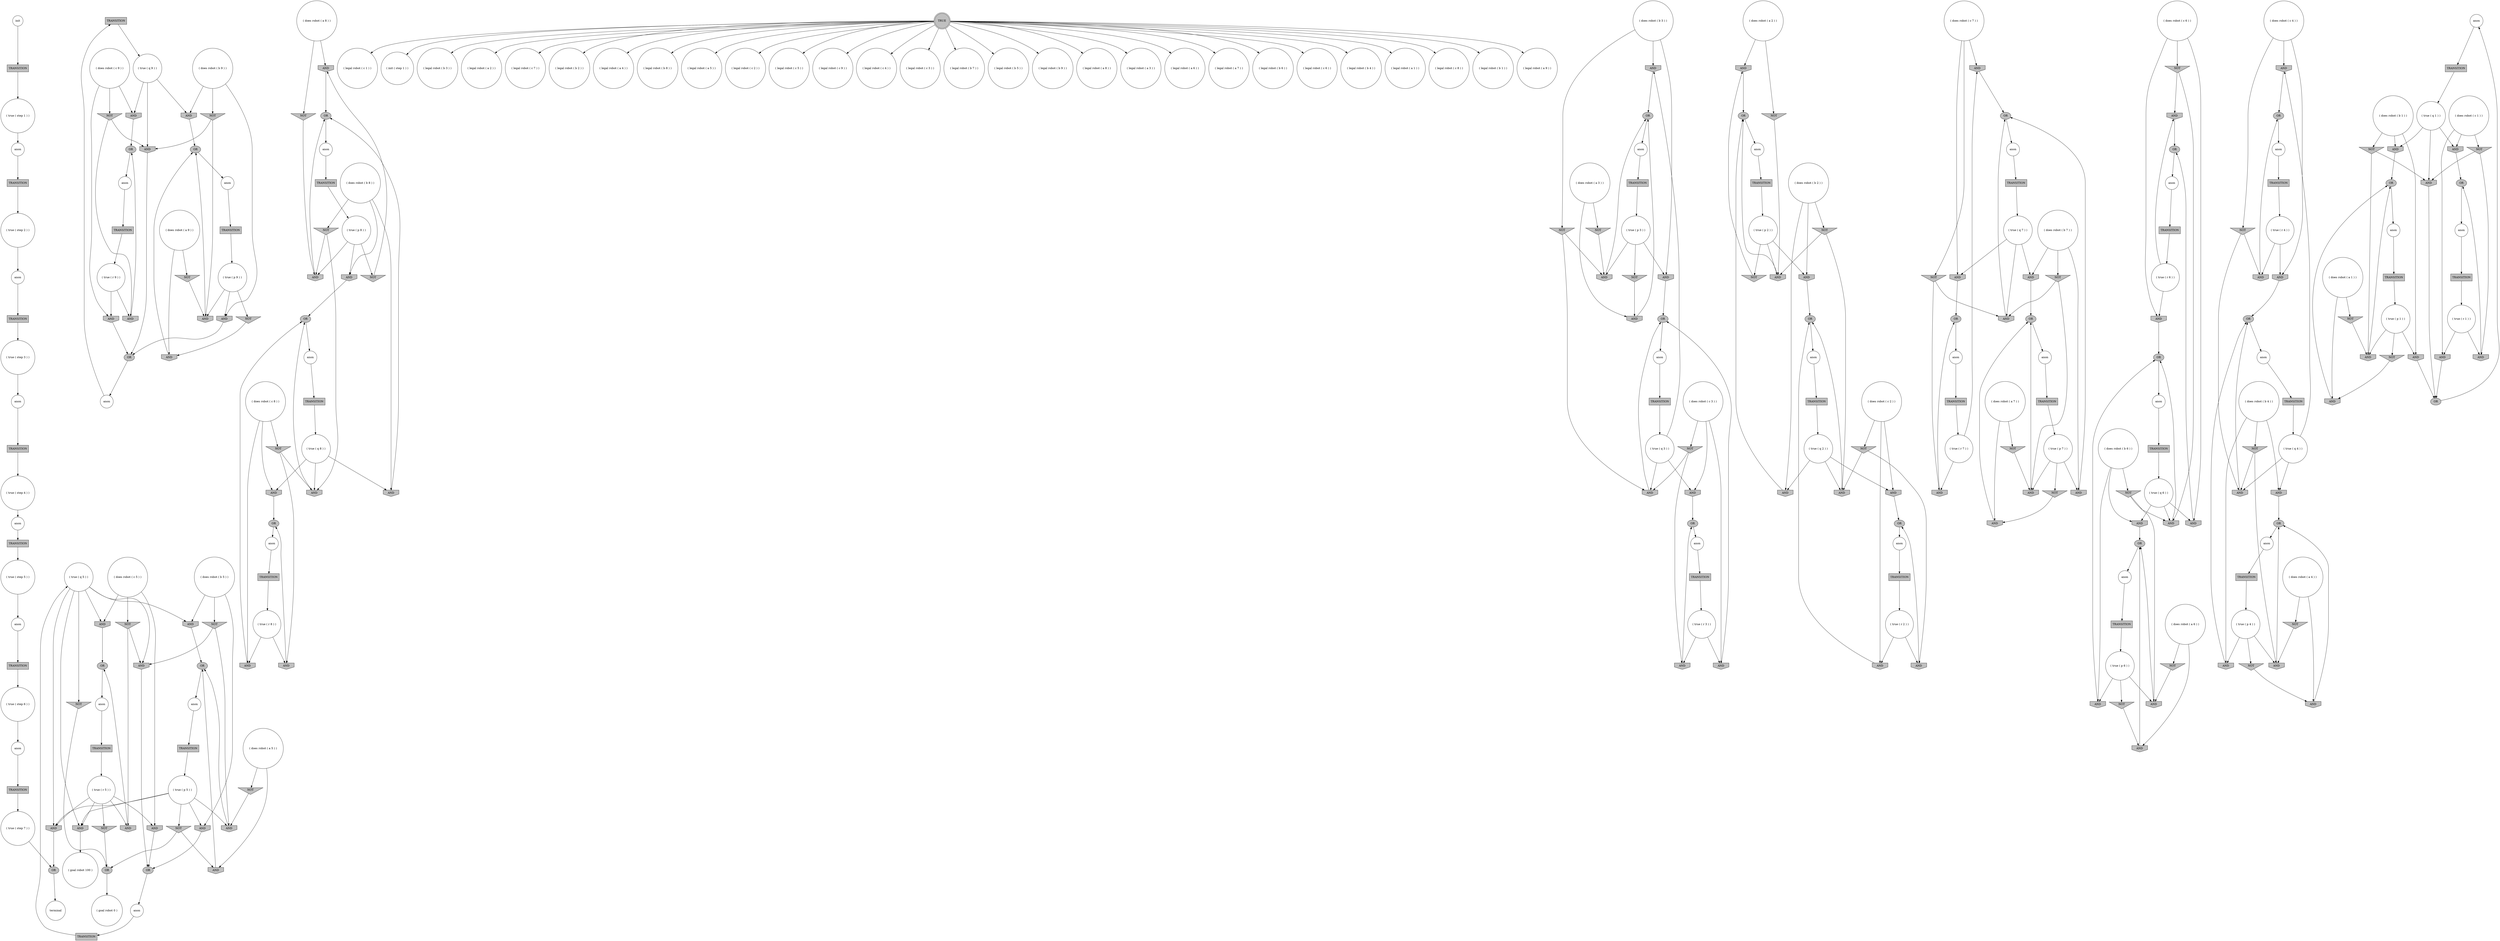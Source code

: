 digraph propNet
{
	"@ff561f5"[shape=circle, style= filled, fillcolor=white, label="( true ( step 2 ) )"]; "@ff561f5"->"@7ade10f4"; 
	"@297b2978"[shape=box, style= filled, fillcolor=grey, label="TRANSITION"]; "@297b2978"->"@acee1c3"; 
	"@1d39733a"[shape=invhouse, style= filled, fillcolor=grey, label="AND"]; "@1d39733a"->"@ddc3448"; 
	"@1a1b721f"[shape=circle, style= filled, fillcolor=white, label="( legal robot ( c 1 ) )"]; 
	"@9d227d6"[shape=circle, style= filled, fillcolor=white, label="( init ( step 1 ) )"]; 
	"@4e6ca464"[shape=invhouse, style= filled, fillcolor=grey, label="AND"]; "@4e6ca464"->"@73e1b45b"; 
	"@4040fa49"[shape=circle, style= filled, fillcolor=white, label="( does robot ( a 2 ) )"]; "@4040fa49"->"@5df039ca"; "@4040fa49"->"@69ffd33d"; 
	"@3ad7a4dd"[shape=invhouse, style= filled, fillcolor=grey, label="AND"]; "@3ad7a4dd"->"@66905cab"; 
	"@345cd252"[shape=invhouse, style= filled, fillcolor=grey, label="AND"]; "@345cd252"->"@12096d62"; 
	"@55ee05fe"[shape=invtriangle, style= filled, fillcolor=grey, label="NOT"]; "@55ee05fe"->"@66f4a734"; "@55ee05fe"->"@7e5a50e1"; 
	"@1526f937"[shape=invhouse, style= filled, fillcolor=grey, label="AND"]; "@1526f937"->"@73e1b45b"; 
	"@30765863"[shape=circle, style= filled, fillcolor=white, label="( does robot ( c 4 ) )"]; "@30765863"->"@2960d74e"; "@30765863"->"@3e8a7151"; "@30765863"->"@53f2d638"; 
	"@770ceb1b"[shape=circle, style= filled, fillcolor=white, label="anon"]; "@770ceb1b"->"@19522fc9"; 
	"@4f70a768"[shape=invhouse, style= filled, fillcolor=grey, label="AND"]; "@4f70a768"->"@b9fa481"; 
	"@337f6366"[shape=ellipse, style= filled, fillcolor=grey, label="OR"]; "@337f6366"->"@36d134ec"; 
	"@21e67dfb"[shape=circle, style= filled, fillcolor=white, label="( true ( step 3 ) )"]; "@21e67dfb"->"@6825d1ca"; 
	"@1c35d82b"[shape=circle, style= filled, fillcolor=white, label="( true ( r 7 ) )"]; "@1c35d82b"->"@63e177bd"; "@1c35d82b"->"@3ad7a4dd"; 
	"@42bb8ea4"[shape=box, style= filled, fillcolor=grey, label="TRANSITION"]; "@42bb8ea4"->"@21633c81"; 
	"@6a2e5831"[shape=invtriangle, style= filled, fillcolor=grey, label="NOT"]; "@6a2e5831"->"@25b06280"; 
	"@2238a219"[shape=circle, style= filled, fillcolor=white, label="anon"]; "@2238a219"->"@2b1336e"; 
	"@1e48586b"[shape=ellipse, style= filled, fillcolor=grey, label="OR"]; "@1e48586b"->"@4bfa1b6e"; 
	"@505aa67e"[shape=box, style= filled, fillcolor=grey, label="TRANSITION"]; "@505aa67e"->"@3e6c333"; 
	"@5aec76c9"[shape=invhouse, style= filled, fillcolor=grey, label="AND"]; "@5aec76c9"->"@139d01ca"; 
	"@4acf8cea"[shape=circle, style= filled, fillcolor=white, label="init"]; "@4acf8cea"->"@3b6e5ca3"; 
	"@3e5b107d"[shape=circle, style= filled, fillcolor=white, label="( legal robot ( b 3 ) )"]; 
	"@52505c78"[shape=invtriangle, style= filled, fillcolor=grey, label="NOT"]; "@52505c78"->"@4f3e0597"; "@52505c78"->"@1f1bcb7d"; 
	"@7ade10f4"[shape=circle, style= filled, fillcolor=white, label="anon"]; "@7ade10f4"->"@572b83cf"; 
	"@269dc6b6"[shape=circle, style= filled, fillcolor=white, label="anon"]; "@269dc6b6"->"@217ab1"; 
	"@2960d74e"[shape=invhouse, style= filled, fillcolor=grey, label="AND"]; "@2960d74e"->"@5e6fe824"; 
	"@5f9615a6"[shape=circle, style= filled, fillcolor=white, label="( legal robot ( a 2 ) )"]; 
	"@57e00dd8"[shape=invhouse, style= filled, fillcolor=grey, label="AND"]; "@57e00dd8"->"@d2ef54b"; 
	"@5df039ca"[shape=invhouse, style= filled, fillcolor=grey, label="AND"]; "@5df039ca"->"@5c97ebef"; 
	"@6c3b5c01"[shape=invhouse, style= filled, fillcolor=grey, label="AND"]; "@6c3b5c01"->"@4222eda1"; 
	"@4fd95fe3"[shape=box, style= filled, fillcolor=grey, label="TRANSITION"]; "@4fd95fe3"->"@51a6fe1b"; 
	"@66905cab"[shape=ellipse, style= filled, fillcolor=grey, label="OR"]; "@66905cab"->"@1043a789"; 
	"@1a827abe"[shape=invhouse, style= filled, fillcolor=grey, label="AND"]; "@1a827abe"->"@6322a09c"; 
	"@36d134ec"[shape=circle, style= filled, fillcolor=white, label="anon"]; "@36d134ec"->"@45510727"; 
	"@3b459d7b"[shape=circle, style= filled, fillcolor=white, label="( true ( r 6 ) )"]; "@3b459d7b"->"@66f4a734"; "@3b459d7b"->"@59f06820"; 
	"@33c5edfb"[shape=circle, style= filled, fillcolor=white, label="anon"]; "@33c5edfb"->"@40796b5f"; 
	"@7713552d"[shape=box, style= filled, fillcolor=grey, label="TRANSITION"]; "@7713552d"->"@2998703e"; 
	"@6b7a7d44"[shape=circle, style= filled, fillcolor=white, label="( legal robot ( c 7 ) )"]; 
	"@619535d5"[shape=circle, style= filled, fillcolor=white, label="( true ( q 2 ) )"]; "@619535d5"->"@15113d72"; "@619535d5"->"@3269bd64"; "@619535d5"->"@72b34346"; 
	"@a25b867"[shape=ellipse, style= filled, fillcolor=grey, label="OR"]; "@a25b867"->"@7055e1e6"; 
	"@4fcd878f"[shape=ellipse, style= filled, fillcolor=grey, label="OR"]; "@4fcd878f"->"@76ba586a"; 
	"@35a351e0"[shape=circle, style= filled, fillcolor=white, label="( true ( p 2 ) )"]; "@35a351e0"->"@3fdb3c74"; "@35a351e0"->"@7e0e97b8"; "@35a351e0"->"@467c771d"; 
	"@5dc2f387"[shape=ellipse, style= filled, fillcolor=grey, label="OR"]; "@5dc2f387"->"@3fdf3012"; 
	"@2afe3ab8"[shape=box, style= filled, fillcolor=grey, label="TRANSITION"]; "@2afe3ab8"->"@6f2ed423"; 
	"@5e6fe824"[shape=ellipse, style= filled, fillcolor=grey, label="OR"]; "@5e6fe824"->"@168dbd36"; 
	"@3cc58c89"[shape=invhouse, style= filled, fillcolor=grey, label="AND"]; "@3cc58c89"->"@600276a2"; 
	"@74383a76"[shape=invhouse, style= filled, fillcolor=grey, label="AND"]; "@74383a76"->"@337f6366"; 
	"@5f3dd96c"[shape=circle, style= filled, fillcolor=white, label="( true ( q 7 ) )"]; "@5f3dd96c"->"@6c3b5c01"; "@5f3dd96c"->"@618428f3"; "@5f3dd96c"->"@3cd47d59"; 
	"@6287f8d5"[shape=box, style= filled, fillcolor=grey, label="TRANSITION"]; "@6287f8d5"->"@5917606b"; 
	"@6f2f7f7a"[shape=circle, style= filled, fillcolor=white, label="( true ( p 8 ) )"]; "@6f2f7f7a"->"@5e0ec9d3"; "@6f2f7f7a"->"@f3bb07b"; "@6f2f7f7a"->"@3fcad8ce"; 
	"@139d01ca"[shape=ellipse, style= filled, fillcolor=grey, label="OR"]; "@139d01ca"->"@63977f55"; 
	"@3acc3896"[shape=invhouse, style= filled, fillcolor=grey, label="AND"]; "@3acc3896"->"@1e48586b"; 
	"@63e177bd"[shape=invhouse, style= filled, fillcolor=grey, label="AND"]; "@63e177bd"->"@4222eda1"; 
	"@6f3caaf"[shape=circle, style= filled, fillcolor=white, label="( legal robot ( b 2 ) )"]; 
	"@70647a38"[shape=circle, style= filled, fillcolor=white, label="( legal robot ( a 4 ) )"]; 
	"@14c2f89f"[shape=box, style= filled, fillcolor=grey, label="TRANSITION"]; "@14c2f89f"->"@7baeeb8"; 
	"@3c749a29"[shape=invhouse, style= filled, fillcolor=grey, label="AND"]; "@3c749a29"->"@12096d62"; 
	"@3bc71f99"[shape=box, style= filled, fillcolor=grey, label="TRANSITION"]; "@3bc71f99"->"@5f3dd96c"; 
	"@60f57495"[shape=invtriangle, style= filled, fillcolor=grey, label="NOT"]; "@60f57495"->"@5aec76c9"; 
	"@15113d72"[shape=invhouse, style= filled, fillcolor=grey, label="AND"]; "@15113d72"->"@7e8e35b7"; 
	"@15bab7d9"[shape=box, style= filled, fillcolor=grey, label="TRANSITION"]; "@15bab7d9"->"@7c42d9fc"; 
	"@d2ef54b"[shape=ellipse, style= filled, fillcolor=grey, label="OR"]; "@d2ef54b"->"@71ec92b4"; 
	"@1f1bcb7d"[shape=invhouse, style= filled, fillcolor=grey, label="AND"]; "@1f1bcb7d"->"@39bfda4c"; 
	"@6bd15bb8"[shape=invhouse, style= filled, fillcolor=grey, label="AND"]; "@6bd15bb8"->"@337f6366"; 
	"@12455c2e"[shape=box, style= filled, fillcolor=grey, label="TRANSITION"]; "@12455c2e"->"@68842b05"; 
	"@7ac472af"[shape=invhouse, style= filled, fillcolor=grey, label="AND"]; "@7ac472af"->"@4e5e4afe"; 
	"@209990f5"[shape=invtriangle, style= filled, fillcolor=grey, label="NOT"]; "@209990f5"->"@1526f937"; 
	"@1032d6d"[shape=circle, style= filled, fillcolor=white, label="( does robot ( a 8 ) )"]; "@1032d6d"->"@1d39733a"; "@1032d6d"->"@1bde96d1"; 
	"@4bc95fb8"[shape=circle, style= filled, fillcolor=white, label="anon"]; "@4bc95fb8"->"@457012c6"; 
	"@773f114a"[shape=circle, style= filled, fillcolor=white, label="( does robot ( a 6 ) )"]; "@773f114a"->"@4e37f0d2"; "@773f114a"->"@56b8bbb4"; 
	"@1d7f710a"[shape=circle, style= filled, fillcolor=white, label="( does robot ( b 6 ) )"]; "@1d7f710a"->"@57e00dd8"; "@1d7f710a"->"@321e2fe3"; "@1d7f710a"->"@1255a53b"; 
	"@45510727"[shape=box, style= filled, fillcolor=grey, label="TRANSITION"]; "@45510727"->"@5531e5e8"; 
	"@67f23389"[shape=box, style= filled, fillcolor=grey, label="TRANSITION"]; "@67f23389"->"@6e22fed8"; 
	"@45aeb92e"[shape=invtriangle, style= filled, fillcolor=grey, label="NOT"]; "@45aeb92e"->"@4ac3c7de"; 
	"@1e183e90"[shape=invhouse, style= filled, fillcolor=grey, label="AND"]; "@1e183e90"->"@6322a09c"; 
	"@45312bbc"[shape=circle, style= filled, fillcolor=white, label="anon"]; "@45312bbc"->"@13050818"; 
	"@5f0fd380"[shape=ellipse, style= filled, fillcolor=grey, label="OR"]; "@5f0fd380"->"@30c50bdc"; 
	"@217ab1"[shape=box, style= filled, fillcolor=grey, label="TRANSITION"]; "@217ab1"->"@4ec8ac78"; 
	"@4bfa1b6e"[shape=circle, style= filled, fillcolor=white, label="anon"]; "@4bfa1b6e"->"@297b2978"; 
	"@405db4c8"[shape=circle, style= filled, fillcolor=white, label="( does robot ( a 5 ) )"]; "@405db4c8"->"@62a00d7d"; "@405db4c8"->"@60f57495"; 
	"@445752c2"[shape=circle, style= filled, fillcolor=white, label="anon"]; "@445752c2"->"@42bb8ea4"; 
	"@32e22c74"[shape=box, style= filled, fillcolor=grey, label="TRANSITION"]; "@32e22c74"->"@5e0869ac"; 
	"@19522fc9"[shape=box, style= filled, fillcolor=grey, label="TRANSITION"]; "@19522fc9"->"@1c35d82b"; 
	"@45699bf2"[shape=invhouse, style= filled, fillcolor=grey, label="AND"]; "@45699bf2"->"@21133ec0"; 
	"@4e4cfcd0"[shape=circle, style= filled, fillcolor=white, label="( legal robot ( b 8 ) )"]; 
	"@600276a2"[shape=circle, style= filled, fillcolor=white, label="( goal robot 100 )"]; 
	"@4e5e4afe"[shape=ellipse, style= filled, fillcolor=grey, label="OR"]; "@4e5e4afe"->"@45312bbc"; 
	"@1301e5a0"[shape=invhouse, style= filled, fillcolor=grey, label="AND"]; "@1301e5a0"->"@4fcd878f"; 
	"@206be4cd"[shape=circle, style= filled, fillcolor=white, label="( true ( step 6 ) )"]; "@206be4cd"->"@780c2191"; 
	"@1d7531dc"[shape=invhouse, style= filled, fillcolor=grey, label="AND"]; "@1d7531dc"->"@26a5593"; 
	"@4f3e0597"[shape=invhouse, style= filled, fillcolor=grey, label="AND"]; "@4f3e0597"->"@11f21892"; 
	"@57a20308"[shape=circle, style= filled, fillcolor=white, label="( does robot ( b 8 ) )"]; "@57a20308"->"@5e0ec9d3"; "@57a20308"->"@783fe5f5"; "@57a20308"->"@1d877141"; 
	"@501bc0b6"[shape=invhouse, style= filled, fillcolor=grey, label="AND"]; "@501bc0b6"->"@39bfda4c"; 
	"@38faf057"[shape=invhouse, style= filled, fillcolor=grey, label="AND"]; "@38faf057"->"@791063c6"; 
	"@2a64feca"[shape=invtriangle, style= filled, fillcolor=grey, label="NOT"]; "@2a64feca"->"@3177c7d"; 
	"@2e8fec3f"[shape=circle, style= filled, fillcolor=white, label="( does robot ( b 2 ) )"]; "@2e8fec3f"->"@3fdb3c74"; "@2e8fec3f"->"@1701f226"; "@2e8fec3f"->"@72b34346"; 
	"@4ec8ac78"[shape=circle, style= filled, fillcolor=white, label="( true ( r 8 ) )"]; "@4ec8ac78"->"@4f70a768"; "@4ec8ac78"->"@420095b3"; 
	"@9276194"[shape=circle, style= filled, fillcolor=white, label="( legal robot ( a 5 ) )"]; 
	"@6f6327d5"[shape=invtriangle, style= filled, fillcolor=grey, label="NOT"]; "@6f6327d5"->"@1f1bcb7d"; "@6f6327d5"->"@1526f937"; 
	"@3e7cc2c4"[shape=circle, style= filled, fillcolor=white, label="anon"]; "@3e7cc2c4"->"@15bab7d9"; 
	"@7c50c6e9"[shape=circle, style= filled, fillcolor=white, label="( does robot ( b 7 ) )"]; "@7c50c6e9"->"@7f55a6d0"; "@7c50c6e9"->"@44e3da1f"; "@7c50c6e9"->"@3cd47d59"; 
	"@7e5a50e1"[shape=invhouse, style= filled, fillcolor=grey, label="AND"]; "@7e5a50e1"->"@d2ef54b"; 
	"@562e0492"[shape=box, style= filled, fillcolor=grey, label="TRANSITION"]; "@562e0492"->"@1a0abeb7"; 
	"@1a0abeb7"[shape=circle, style= filled, fillcolor=white, label="( true ( r 9 ) )"]; "@1a0abeb7"->"@345cd252"; "@1a0abeb7"->"@3acc3896"; 
	"@1612a8"[shape=circle, style= filled, fillcolor=white, label="anon"]; "@1612a8"->"@687bed46"; 
	"@5d470986"[shape=circle, style= filled, fillcolor=white, label="( legal robot ( c 2 ) )"]; 
	"@63977f55"[shape=circle, style= filled, fillcolor=white, label="anon"]; "@63977f55"->"@2259b10d"; 
	"@69ffd33d"[shape=invtriangle, style= filled, fillcolor=grey, label="NOT"]; "@69ffd33d"->"@467c771d"; 
	"@1d877141"[shape=invhouse, style= filled, fillcolor=grey, label="AND"]; "@1d877141"->"@ddc3448"; 
	"@6931ddfd"[shape=circle, style= filled, fillcolor=white, label="( true ( r 3 ) )"]; "@6931ddfd"->"@4f3e0597"; "@6931ddfd"->"@37f3cc01"; 
	"@5396f959"[shape=invhouse, style= filled, fillcolor=grey, label="AND"]; "@5396f959"->"@b9fa481"; 
	"@76ba586a"[shape=circle, style= filled, fillcolor=white, label="anon"]; "@76ba586a"->"@4bfd2225"; 
	"@47c4c315"[shape=circle, style= filled, fillcolor=white, label="anon"]; "@47c4c315"->"@4c707937"; 
	"@e1618c7"[shape=box, style= filled, fillcolor=grey, label="TRANSITION"]; "@e1618c7"->"@781699a1"; 
	"@7b3529e4"[shape=invhouse, style= filled, fillcolor=grey, label="AND"]; "@7b3529e4"->"@4fcd878f"; 
	"@4dd8af0a"[shape=invhouse, style= filled, fillcolor=grey, label="AND"]; "@4dd8af0a"->"@5e6fe824"; 
	"@3e6c333"[shape=circle, style= filled, fillcolor=white, label="( true ( step 4 ) )"]; "@3e6c333"->"@3565ae7c"; 
	"@791063c6"[shape=ellipse, style= filled, fillcolor=grey, label="OR"]; "@791063c6"->"@1e59ef0f"; 
	"@39567381"[shape=circle, style= filled, fillcolor=white, label="( legal robot ( c 5 ) )"]; 
	"@5531e5e8"[shape=circle, style= filled, fillcolor=white, label="( true ( p 4 ) )"]; "@5531e5e8"->"@29c5d30"; "@5531e5e8"->"@1ace2939"; "@5531e5e8"->"@6bd15bb8"; 
	"@3eccdf"[shape=box, style= filled, fillcolor=grey, label="TRANSITION"]; "@3eccdf"->"@31d4b0e5"; 
	"@11388bdc"[shape=circle, style= filled, fillcolor=white, label="( does robot ( a 1 ) )"]; "@11388bdc"->"@7993760f"; "@11388bdc"->"@5082206b"; 
	"@572b83cf"[shape=box, style= filled, fillcolor=grey, label="TRANSITION"]; "@572b83cf"->"@21e67dfb"; 
	"@1fbd1f59"[shape=ellipse, style= filled, fillcolor=grey, label="OR"]; "@1fbd1f59"->"@4bc95fb8"; 
	"@1eab984f"[shape=invtriangle, style= filled, fillcolor=grey, label="NOT"]; "@1eab984f"->"@c5f53f"; 
	"@4d94bb71"[shape=invhouse, style= filled, fillcolor=grey, label="AND"]; "@4d94bb71"->"@7ae0ace"; 
	"@4e37f0d2"[shape=invhouse, style= filled, fillcolor=grey, label="AND"]; "@4e37f0d2"->"@a25b867"; 
	"@4311cdf6"[shape=invtriangle, style= filled, fillcolor=grey, label="NOT"]; "@4311cdf6"->"@4d94bb71"; 
	"@5f3819d0"[shape=invhouse, style= filled, fillcolor=grey, label="AND"]; "@5f3819d0"->"@7bc8ce78"; 
	"@284766d"[shape=box, style= filled, fillcolor=grey, label="TRANSITION"]; "@284766d"->"@6931ddfd"; 
	"@5082206b"[shape=invtriangle, style= filled, fillcolor=grey, label="NOT"]; "@5082206b"->"@365dab7d"; 
	"@32704c9e"[shape=circle, style= filled, fillcolor=white, label="( true ( step 1 ) )"]; "@32704c9e"->"@47c4c315"; 
	"@638ad37a"[shape=invtriangle, style= filled, fillcolor=grey, label="NOT"]; "@638ad37a"->"@45699bf2"; "@638ad37a"->"@365dab7d"; 
	"@c71bc85"[shape=circle, style= filled, fillcolor=white, label="( does robot ( b 1 ) )"]; "@c71bc85"->"@5eaf01c"; "@c71bc85"->"@638ad37a"; "@c71bc85"->"@5f3819d0"; 
	"@6c2d96db"[shape=circle, style= filled, fillcolor=white, label="( does robot ( b 5 ) )"]; "@6c2d96db"->"@784689bb"; "@6c2d96db"->"@46eeeb00"; "@6c2d96db"->"@7d818ac5"; 
	"@3844d2b2"[shape=circle, style= filled, fillcolor=white, label="( legal robot ( c 9 ) )"]; 
	"@454f2ac"[shape=circle, style= filled, fillcolor=white, label="( legal robot ( c 4 ) )"]; 
	"@15492fb0"[shape=circle, style= filled, fillcolor=white, label="anon"]; "@15492fb0"->"@494fb0fa"; 
	"@6e22fed8"[shape=circle, style= filled, fillcolor=white, label="( true ( p 6 ) )"]; "@6e22fed8"->"@57e00dd8"; "@6e22fed8"->"@4eecc5dc"; "@6e22fed8"->"@26f62321"; 
	"@1f7f9785"[shape=circle, style= filled, fillcolor=white, label="anon"]; "@1f7f9785"->"@2afe3ab8"; 
	"@732ecfd2"[shape=circle, style= filled, fillcolor=white, label="( true ( q 8 ) )"]; "@732ecfd2"->"@5396f959"; "@732ecfd2"->"@5006f12d"; "@732ecfd2"->"@1d877141"; 
	"@44e3da1f"[shape=invtriangle, style= filled, fillcolor=grey, label="NOT"]; "@44e3da1f"->"@618428f3"; "@44e3da1f"->"@4d94bb71"; 
	"@7baeeb8"[shape=circle, style= filled, fillcolor=white, label="( true ( step 5 ) )"]; "@7baeeb8"->"@278cc655"; 
	"@3fcad8ce"[shape=invhouse, style= filled, fillcolor=grey, label="AND"]; "@3fcad8ce"->"@ddc3448"; 
	"@56b8bbb4"[shape=invtriangle, style= filled, fillcolor=grey, label="NOT"]; "@56b8bbb4"->"@26f62321"; 
	"@391c2410"[shape=invtriangle, style= filled, fillcolor=grey, label="NOT"]; "@391c2410"->"@1301e5a0"; "@391c2410"->"@1e183e90"; 
	"@6f2ed423"[shape=circle, style= filled, fillcolor=white, label="( true ( p 1 ) )"]; "@6f2ed423"->"@5eaf01c"; "@6f2ed423"->"@65884eff"; "@6f2ed423"->"@365dab7d"; 
	"@acee1c3"[shape=circle, style= filled, fillcolor=white, label="( true ( q 9 ) )"]; "@acee1c3"->"@3c749a29"; "@acee1c3"->"@657f6617"; "@acee1c3"->"@1d7531dc"; 
	"@3269bd64"[shape=invhouse, style= filled, fillcolor=grey, label="AND"]; "@3269bd64"->"@1fbd1f59"; 
	"@2ab061be"[shape=circle, style= filled, fillcolor=white, label="( legal robot ( c 3 ) )"]; 
	"@1bde96d1"[shape=invtriangle, style= filled, fillcolor=grey, label="NOT"]; "@1bde96d1"->"@3fcad8ce"; 
	"@75a628b5"[shape=box, style= filled, fillcolor=grey, label="TRANSITION"]; "@75a628b5"->"@35a351e0"; 
	"@724fa358"[shape=invhouse, style= filled, fillcolor=grey, label="AND"]; "@724fa358"->"@11f21892"; 
	"@30c50bdc"[shape=circle, style= filled, fillcolor=white, label="anon"]; "@30c50bdc"->"@32e22c74"; 
	"@3565ae7c"[shape=circle, style= filled, fillcolor=white, label="anon"]; "@3565ae7c"->"@14c2f89f"; 
	"@13050818"[shape=box, style= filled, fillcolor=grey, label="TRANSITION"]; "@13050818"->"@3b459d7b"; 
	"@4ac3c7de"[shape=invhouse, style= filled, fillcolor=grey, label="AND"]; "@4ac3c7de"->"@26a5593"; 
	"@b9fa481"[shape=ellipse, style= filled, fillcolor=grey, label="OR"]; "@b9fa481"->"@269dc6b6"; 
	"@365dab7d"[shape=invhouse, style= filled, fillcolor=grey, label="AND"]; "@365dab7d"->"@7bc8ce78"; 
	"@51369a16"[shape=invtriangle, style= filled, fillcolor=grey, label="NOT"]; "@51369a16"->"@4f70a768"; "@51369a16"->"@5006f12d"; 
	"@40796b5f"[shape=box, style= filled, fillcolor=grey, label="TRANSITION"]; "@40796b5f"->"@6f2f7f7a"; 
	"@1701f226"[shape=invtriangle, style= filled, fillcolor=grey, label="NOT"]; "@1701f226"->"@3269bd64"; "@1701f226"->"@467c771d"; 
	"@5006f12d"[shape=invhouse, style= filled, fillcolor=grey, label="AND"]; "@5006f12d"->"@3292f174"; 
	"@760b6525"[shape=invhouse, style= filled, fillcolor=grey, label="AND"]; "@760b6525"->"@1e48586b"; 
	"@25b06280"[shape=ellipse, style= filled, fillcolor=grey, label="OR"]; "@25b06280"->"@6df4629d"; 
	"@4eecc5dc"[shape=invtriangle, style= filled, fillcolor=grey, label="NOT"]; "@4eecc5dc"->"@4e37f0d2"; 
	"@31d4b0e5"[shape=circle, style= filled, fillcolor=white, label="( true ( r 1 ) )"]; "@31d4b0e5"->"@c163b4b"; "@31d4b0e5"->"@1758ccef"; 
	"@2878c94a"[shape=circle, style= filled, fillcolor=white, label="( does robot ( c 7 ) )"]; "@2878c94a"->"@6c3b5c01"; "@2878c94a"->"@38630726"; "@2878c94a"->"@3ad7a4dd"; 
	"@7229b51f"[shape=circle, style= filled, fillcolor=white, label="( legal robot ( b 7 ) )"]; 
	"@7e8e35b7"[shape=ellipse, style= filled, fillcolor=grey, label="OR"]; "@7e8e35b7"->"@445752c2"; 
	"@2f67f65e"[shape=circle, style= filled, fillcolor=white, label="( legal robot ( b 5 ) )"]; 
	"@51adbe94"[shape=circle, style= filled, fillcolor=white, label="( legal robot ( b 9 ) )"]; 
	"@53d3d6e9"[shape=circle, style= filled, fillcolor=white, label="( does robot ( b 9 ) )"]; "@53d3d6e9"->"@760b6525"; "@53d3d6e9"->"@331c0669"; "@53d3d6e9"->"@1d7531dc"; 
	"@687bed46"[shape=box, style= filled, fillcolor=grey, label="TRANSITION"]; "@687bed46"->"@732ecfd2"; 
	"@4bf58ecb"[shape=invtriangle, style= filled, fillcolor=grey, label="NOT"]; "@4bf58ecb"->"@25b06280"; "@4bf58ecb"->"@62a00d7d"; 
	"@f3bb07b"[shape=invtriangle, style= filled, fillcolor=grey, label="NOT"]; "@f3bb07b"->"@1d39733a"; 
	"@3781b6c2"[shape=circle, style= filled, fillcolor=white, label="( does robot ( c 2 ) )"]; "@3781b6c2"->"@15113d72"; "@3781b6c2"->"@19b43c3d"; "@3781b6c2"->"@65b0f2c7"; 
	"@7d818ac5"[shape=invhouse, style= filled, fillcolor=grey, label="AND"]; "@7d818ac5"->"@139d01ca"; 
	"@38630726"[shape=invtriangle, style= filled, fillcolor=grey, label="NOT"]; "@38630726"->"@63e177bd"; "@38630726"->"@618428f3"; 
	"@40c27584"[shape=circle, style= filled, fillcolor=white, label="( legal robot ( a 8 ) )"]; 
	"@504bed0c"[shape=circle, style= filled, fillcolor=white, label="anon"]; "@504bed0c"->"@75a628b5"; 
	"@4c707937"[shape=box, style= filled, fillcolor=grey, label="TRANSITION"]; "@4c707937"->"@ff561f5"; 
	"@65c69a8c"[shape=circle, style= filled, fillcolor=white, label="anon"]; "@65c69a8c"->"@562e0492"; 
	"@f9406df"[shape=circle, style= filled, fillcolor=white, label="( true ( p 7 ) )"]; "@f9406df"->"@7f55a6d0"; "@f9406df"->"@2a64feca"; "@f9406df"->"@4d94bb71"; 
	"@6943380f"[shape=box, style= filled, fillcolor=grey, label="TRANSITION"]; "@6943380f"->"@206be4cd"; 
	"@5b77b238"[shape=circle, style= filled, fillcolor=white, label="( does robot ( b 3 ) )"]; "@5b77b238"->"@501bc0b6"; "@5b77b238"->"@6f6327d5"; "@5b77b238"->"@4e6ca464"; 
	"@698140ce"[shape=circle, style= filled, fillcolor=white, label="( true ( q 3 ) )"]; "@698140ce"->"@724fa358"; "@698140ce"->"@1f1bcb7d"; "@698140ce"->"@4e6ca464"; 
	"@2259b10d"[shape=box, style= filled, fillcolor=grey, label="TRANSITION"]; "@2259b10d"->"@40c3495c"; 
	"@1e59ef0f"[shape=circle, style= filled, fillcolor=white, label="terminal"]; 
	"@71ec92b4"[shape=circle, style= filled, fillcolor=white, label="anon"]; "@71ec92b4"->"@e1618c7"; 
	"@c163b4b"[shape=invhouse, style= filled, fillcolor=grey, label="AND"]; "@c163b4b"->"@5dc2f387"; 
	"@7a241144"[shape=circle, style= filled, fillcolor=white, label="( does robot ( c 9 ) )"]; "@7a241144"->"@3c749a29"; "@7a241144"->"@5f4424fd"; "@7a241144"->"@3acc3896"; 
	"@11f21892"[shape=ellipse, style= filled, fillcolor=grey, label="OR"]; "@11f21892"->"@3f9172ea"; 
	"@7ae0ace"[shape=ellipse, style= filled, fillcolor=grey, label="OR"]; "@7ae0ace"->"@15492fb0"; 
	"@467c771d"[shape=invhouse, style= filled, fillcolor=grey, label="AND"]; "@467c771d"->"@5c97ebef"; 
	"@657f6617"[shape=invhouse, style= filled, fillcolor=grey, label="AND"]; "@657f6617"->"@1e48586b"; 
	"@66596731"[shape=circle, style= filled, fillcolor=white, label="( legal robot ( a 3 ) )"]; 
	"@6df4629d"[shape=circle, style= filled, fillcolor=white, label="( goal robot 0 )"]; 
	"@3177c7d"[shape=invhouse, style= filled, fillcolor=grey, label="AND"]; "@3177c7d"->"@7ae0ace"; 
	"@12096d62"[shape=ellipse, style= filled, fillcolor=grey, label="OR"]; "@12096d62"->"@65c69a8c"; 
	"@1a8ea3e5"[shape=circle, style= filled, fillcolor=white, label="( legal robot ( a 6 ) )"]; 
	"@6120ac4c"[shape=invtriangle, style= filled, fillcolor=grey, label="NOT"]; "@6120ac4c"->"@6bd15bb8"; 
	"@1255a53b"[shape=invhouse, style= filled, fillcolor=grey, label="AND"]; "@1255a53b"->"@a25b867"; 
	"@9bd9ed2"[shape=circle, style= filled, fillcolor=white, label="( does robot ( a 4 ) )"]; "@9bd9ed2"->"@74383a76"; "@9bd9ed2"->"@6120ac4c"; 
	"@23a7ead6"[shape=circle, style= filled, fillcolor=white, label="( true ( q 1 ) )"]; "@23a7ead6"->"@12091f98"; "@23a7ead6"->"@45699bf2"; "@23a7ead6"->"@5f3819d0"; 
	"@5acd61bf"[shape=invhouse, style= filled, fillcolor=grey, label="AND"]; "@5acd61bf"->"@5f0fd380"; 
	"@16d56ba6"[shape=circle, style= filled, fillcolor=white, label="anon"]; "@16d56ba6"->"@36d83526"; 
	"@5a416f32"[shape=circle, style= filled, fillcolor=white, label="( legal robot ( a 7 ) )"]; 
	"@331c0669"[shape=invtriangle, style= filled, fillcolor=grey, label="NOT"]; "@331c0669"->"@657f6617"; "@331c0669"->"@4ac3c7de"; 
	"@7ad03da7"[shape=circle, style= filled, fillcolor=white, label="( does robot ( a 9 ) )"]; "@7ad03da7"->"@c5f53f"; "@7ad03da7"->"@45aeb92e"; 
	"@65884eff"[shape=invtriangle, style= filled, fillcolor=grey, label="NOT"]; "@65884eff"->"@7993760f"; 
	"@65b0f2c7"[shape=invhouse, style= filled, fillcolor=grey, label="AND"]; "@65b0f2c7"->"@1fbd1f59"; 
	"@618428f3"[shape=invhouse, style= filled, fillcolor=grey, label="AND"]; "@618428f3"->"@66905cab"; 
	"@5c97ebef"[shape=ellipse, style= filled, fillcolor=grey, label="OR"]; "@5c97ebef"->"@504bed0c"; 
	"@5180c2f9"[shape=invtriangle, style= filled, fillcolor=grey, label="NOT"]; "@5180c2f9"->"@25b06280"; 
	"@3f9172ea"[shape=circle, style= filled, fillcolor=white, label="anon"]; "@3f9172ea"->"@284766d"; 
	"@2d60ea1c"[shape=circle, style= filled, fillcolor=white, label="( does robot ( c 3 ) )"]; "@2d60ea1c"->"@724fa358"; "@2d60ea1c"->"@52505c78"; "@2d60ea1c"->"@37f3cc01"; 
	"@5917606b"[shape=circle, style= filled, fillcolor=white, label="( true ( step 7 ) )"]; "@5917606b"->"@791063c6"; 
	"@a82c3fe"[shape=circle, style= filled, fillcolor=white, label="( does robot ( a 7 ) )"]; "@a82c3fe"->"@3177c7d"; "@a82c3fe"->"@4311cdf6"; 
	"@68842b05"[shape=circle, style= filled, fillcolor=white, label="( true ( p 3 ) )"]; "@68842b05"->"@501bc0b6"; "@68842b05"->"@42267b8e"; "@68842b05"->"@1526f937"; 
	"@4222eda1"[shape=ellipse, style= filled, fillcolor=grey, label="OR"]; "@4222eda1"->"@770ceb1b"; 
	"@26403e1"[shape=circle, style= filled, fillcolor=white, label="anon"]; "@26403e1"->"@4fd95fe3"; 
	"@7f55a6d0"[shape=invhouse, style= filled, fillcolor=grey, label="AND"]; "@7f55a6d0"->"@66905cab"; 
	"@19b43c3d"[shape=invtriangle, style= filled, fillcolor=grey, label="NOT"]; "@19b43c3d"->"@110590e1"; "@19b43c3d"->"@3269bd64"; 
	"@76a1932b"[shape=circle, style= filled, fillcolor=white, label="anon"]; "@76a1932b"->"@12455c2e"; 
	"@787f51f4"[shape=circle, style= filled, fillcolor=white, label="( true ( r 5 ) )"]; "@787f51f4"->"@1301e5a0"; "@787f51f4"->"@1a827abe"; "@787f51f4"->"@3cc58c89"; "@787f51f4"->"@5180c2f9"; "@787f51f4"->"@38faf057"; 
	"@3cd47d59"[shape=invhouse, style= filled, fillcolor=grey, label="AND"]; "@3cd47d59"->"@7ae0ace"; 
	"@59567ac6"[shape=circle, style= filled, fillcolor=white, label="( legal robot ( b 6 ) )"]; 
	"@12091f98"[shape=invhouse, style= filled, fillcolor=grey, label="AND"]; "@12091f98"->"@5dc2f387"; 
	"@ddc3448"[shape=ellipse, style= filled, fillcolor=grey, label="OR"]; "@ddc3448"->"@33c5edfb"; 
	"@7993760f"[shape=invhouse, style= filled, fillcolor=grey, label="AND"]; "@7993760f"->"@7bc8ce78"; 
	"@780c2191"[shape=circle, style= filled, fillcolor=white, label="anon"]; "@780c2191"->"@6287f8d5"; 
	"@40c3495c"[shape=circle, style= filled, fillcolor=white, label="( true ( p 5 ) )"]; "@40c3495c"->"@784689bb"; "@40c3495c"->"@3cc58c89"; "@40c3495c"->"@4bf58ecb"; "@40c3495c"->"@5aec76c9"; "@40c3495c"->"@38faf057"; 
	"@2cc58f64"[shape=invhouse, style= filled, fillcolor=grey, label="AND"]; "@2cc58f64"->"@73e1b45b"; 
	"@613ac099"[shape=circle, style= filled, fillcolor=white, label="( legal robot ( c 6 ) )"]; 
	"@5e0869ac"[shape=circle, style= filled, fillcolor=white, label="( true ( q 4 ) )"]; "@5e0869ac"->"@2960d74e"; "@5e0869ac"->"@5acd61bf"; "@5e0869ac"->"@2f657aa4"; 
	"@2998703e"[shape=circle, style= filled, fillcolor=white, label="( true ( r 4 ) )"]; "@2998703e"->"@4dd8af0a"; "@2998703e"->"@53f2d638"; 
	"@42267b8e"[shape=invtriangle, style= filled, fillcolor=grey, label="NOT"]; "@42267b8e"->"@2cc58f64"; 
	"@d32e49b"[shape=invtriangle, style= filled, fillcolor=grey, label="NOT"]; "@d32e49b"->"@5acd61bf"; "@d32e49b"->"@6bd15bb8"; 
	"@29c5d30"[shape=invhouse, style= filled, fillcolor=grey, label="AND"]; "@29c5d30"->"@5f0fd380"; 
	"@3fdb3c74"[shape=invhouse, style= filled, fillcolor=grey, label="AND"]; "@3fdb3c74"->"@1fbd1f59"; 
	"@4913a0bc"[shape=circle, style= filled, fillcolor=white, label="( legal robot ( b 4 ) )"]; 
	"@7bc8ce78"[shape=ellipse, style= filled, fillcolor=grey, label="OR"]; "@7bc8ce78"->"@1f7f9785"; 
	"@7055e1e6"[shape=circle, style= filled, fillcolor=white, label="anon"]; "@7055e1e6"->"@67f23389"; 
	"@420095b3"[shape=invhouse, style= filled, fillcolor=grey, label="AND"]; "@420095b3"->"@3292f174"; 
	"@16a35b16"[shape=circle, style= filled, fillcolor=white, label="( does robot ( b 4 ) )"]; "@16a35b16"->"@29c5d30"; "@16a35b16"->"@d32e49b"; "@16a35b16"->"@2f657aa4"; 
	"@494fb0fa"[shape=box, style= filled, fillcolor=grey, label="TRANSITION"]; "@494fb0fa"->"@f9406df"; 
	"@457012c6"[shape=box, style= filled, fillcolor=grey, label="TRANSITION"]; "@457012c6"->"@619535d5"; 
	"@7e0e97b8"[shape=invtriangle, style= filled, fillcolor=grey, label="NOT"]; "@7e0e97b8"->"@5df039ca"; 
	"@781699a1"[shape=circle, style= filled, fillcolor=white, label="( true ( q 6 ) )"]; "@781699a1"->"@7ac472af"; "@781699a1"->"@7e5a50e1"; "@781699a1"->"@1255a53b"; 
	"@1758ccef"[shape=invhouse, style= filled, fillcolor=grey, label="AND"]; "@1758ccef"->"@21133ec0"; 
	"@5f4424fd"[shape=invtriangle, style= filled, fillcolor=grey, label="NOT"]; "@5f4424fd"->"@345cd252"; "@5f4424fd"->"@657f6617"; 
	"@73e1b45b"[shape=ellipse, style= filled, fillcolor=grey, label="OR"]; "@73e1b45b"->"@76a1932b"; 
	"@168dbd36"[shape=circle, style= filled, fillcolor=white, label="anon"]; "@168dbd36"->"@7713552d"; 
	"@4fdaa866"[shape=circle, style= filled, fillcolor=white, label="( legal robot ( a 1 ) )"]; 
	"@51a6fe1b"[shape=circle, style= filled, fillcolor=white, label="( true ( p 9 ) )"]; "@51a6fe1b"->"@760b6525"; "@51a6fe1b"->"@1eab984f"; "@51a6fe1b"->"@4ac3c7de"; 
	"@7c42d9fc"[shape=circle, style= filled, fillcolor=white, label="( true ( q 5 ) )"]; "@7c42d9fc"->"@7b3529e4"; "@7c42d9fc"->"@1e183e90"; "@7c42d9fc"->"@3cc58c89"; "@7c42d9fc"->"@6a2e5831"; "@7c42d9fc"->"@7d818ac5"; "@7c42d9fc"->"@38faf057"; 
	"@6322a09c"[shape=ellipse, style= filled, fillcolor=grey, label="OR"]; "@6322a09c"->"@3e7cc2c4"; 
	"@66f4a734"[shape=invhouse, style= filled, fillcolor=grey, label="AND"]; "@66f4a734"->"@4e5e4afe"; 
	"@2f657aa4"[shape=invhouse, style= filled, fillcolor=grey, label="AND"]; "@2f657aa4"->"@337f6366"; 
	"@6fc38a00"[shape=circle, style= filled, fillcolor=white, label="( does robot ( c 8 ) )"]; "@6fc38a00"->"@5396f959"; "@6fc38a00"->"@51369a16"; "@6fc38a00"->"@420095b3"; 
	"@1043a789"[shape=circle, style= filled, fillcolor=white, label="anon"]; "@1043a789"->"@3bc71f99"; 
	"@53f2d638"[shape=invhouse, style= filled, fillcolor=grey, label="AND"]; "@53f2d638"->"@5f0fd380"; 
	"@783fe5f5"[shape=invtriangle, style= filled, fillcolor=grey, label="NOT"]; "@783fe5f5"->"@5006f12d"; "@783fe5f5"->"@3fcad8ce"; 
	"@3a16f5da"[shape=doublecircle, style= filled, fillcolor=grey, label="TRUE"]; "@3a16f5da"->"@43ac085c"; "@3a16f5da"->"@3844d2b2"; "@3a16f5da"->"@5d470986"; "@3a16f5da"->"@39567381"; "@3a16f5da"->"@1a1b721f"; "@3a16f5da"->"@454f2ac"; "@3a16f5da"->"@613ac099"; "@3a16f5da"->"@6b7a7d44"; "@3a16f5da"->"@2ab061be"; "@3a16f5da"->"@9d227d6"; "@3a16f5da"->"@3e5b107d"; "@3a16f5da"->"@6f3caaf"; "@3a16f5da"->"@2f67f65e"; "@3a16f5da"->"@371398f3"; "@3a16f5da"->"@51adbe94"; "@3a16f5da"->"@4913a0bc"; "@3a16f5da"->"@59567ac6"; "@3a16f5da"->"@7229b51f"; "@3a16f5da"->"@4e4cfcd0"; "@3a16f5da"->"@1a8ea3e5"; "@3a16f5da"->"@70647a38"; "@3a16f5da"->"@4fdaa866"; "@3a16f5da"->"@66596731"; "@3a16f5da"->"@9276194"; "@3a16f5da"->"@5a416f32"; "@3a16f5da"->"@40c27584"; "@3a16f5da"->"@6d8fe242"; "@3a16f5da"->"@5f9615a6"; 
	"@580275ce"[shape=circle, style= filled, fillcolor=white, label="( does robot ( c 1 ) )"]; "@580275ce"->"@12091f98"; "@580275ce"->"@e7fc999"; "@580275ce"->"@1758ccef"; 
	"@3fdf3012"[shape=circle, style= filled, fillcolor=white, label="anon"]; "@3fdf3012"->"@3eccdf"; 
	"@6d8fe242"[shape=circle, style= filled, fillcolor=white, label="( legal robot ( a 9 ) )"]; 
	"@3b6e5ca3"[shape=box, style= filled, fillcolor=grey, label="TRANSITION"]; "@3b6e5ca3"->"@32704c9e"; 
	"@59f06820"[shape=invhouse, style= filled, fillcolor=grey, label="AND"]; "@59f06820"->"@d2ef54b"; 
	"@63b03e9"[shape=circle, style= filled, fillcolor=white, label="( does robot ( a 3 ) )"]; "@63b03e9"->"@2cc58f64"; "@63b03e9"->"@209990f5"; 
	"@21133ec0"[shape=ellipse, style= filled, fillcolor=grey, label="OR"]; "@21133ec0"->"@2238a219"; 
	"@26f62321"[shape=invhouse, style= filled, fillcolor=grey, label="AND"]; "@26f62321"->"@a25b867"; 
	"@4bfd2225"[shape=box, style= filled, fillcolor=grey, label="TRANSITION"]; "@4bfd2225"->"@787f51f4"; 
	"@278cc655"[shape=circle, style= filled, fillcolor=white, label="anon"]; "@278cc655"->"@6943380f"; 
	"@3e8a7151"[shape=invtriangle, style= filled, fillcolor=grey, label="NOT"]; "@3e8a7151"->"@4dd8af0a"; "@3e8a7151"->"@5acd61bf"; 
	"@5e0ec9d3"[shape=invhouse, style= filled, fillcolor=grey, label="AND"]; "@5e0ec9d3"->"@3292f174"; 
	"@62a00d7d"[shape=invhouse, style= filled, fillcolor=grey, label="AND"]; "@62a00d7d"->"@139d01ca"; 
	"@2b1336e"[shape=box, style= filled, fillcolor=grey, label="TRANSITION"]; "@2b1336e"->"@23a7ead6"; 
	"@371398f3"[shape=circle, style= filled, fillcolor=white, label="( legal robot ( b 1 ) )"]; 
	"@737f809e"[shape=circle, style= filled, fillcolor=white, label="( does robot ( c 5 ) )"]; "@737f809e"->"@7b3529e4"; "@737f809e"->"@391c2410"; "@737f809e"->"@1a827abe"; 
	"@1b2c4ece"[shape=circle, style= filled, fillcolor=white, label="( does robot ( c 6 ) )"]; "@1b2c4ece"->"@7ac472af"; "@1b2c4ece"->"@55ee05fe"; "@1b2c4ece"->"@59f06820"; 
	"@21633c81"[shape=circle, style= filled, fillcolor=white, label="( true ( r 2 ) )"]; "@21633c81"->"@110590e1"; "@21633c81"->"@65b0f2c7"; 
	"@110590e1"[shape=invhouse, style= filled, fillcolor=grey, label="AND"]; "@110590e1"->"@7e8e35b7"; 
	"@3292f174"[shape=ellipse, style= filled, fillcolor=grey, label="OR"]; "@3292f174"->"@1612a8"; 
	"@e7fc999"[shape=invtriangle, style= filled, fillcolor=grey, label="NOT"]; "@e7fc999"->"@c163b4b"; "@e7fc999"->"@45699bf2"; 
	"@46eeeb00"[shape=invtriangle, style= filled, fillcolor=grey, label="NOT"]; "@46eeeb00"->"@1e183e90"; "@46eeeb00"->"@5aec76c9"; 
	"@6825d1ca"[shape=circle, style= filled, fillcolor=white, label="anon"]; "@6825d1ca"->"@505aa67e"; 
	"@43ac085c"[shape=circle, style= filled, fillcolor=white, label="( legal robot ( c 8 ) )"]; 
	"@37f3cc01"[shape=invhouse, style= filled, fillcolor=grey, label="AND"]; "@37f3cc01"->"@39bfda4c"; 
	"@39bfda4c"[shape=ellipse, style= filled, fillcolor=grey, label="OR"]; "@39bfda4c"->"@16d56ba6"; 
	"@72b34346"[shape=invhouse, style= filled, fillcolor=grey, label="AND"]; "@72b34346"->"@5c97ebef"; 
	"@5eaf01c"[shape=invhouse, style= filled, fillcolor=grey, label="AND"]; "@5eaf01c"->"@21133ec0"; 
	"@1ace2939"[shape=invtriangle, style= filled, fillcolor=grey, label="NOT"]; "@1ace2939"->"@74383a76"; 
	"@26a5593"[shape=ellipse, style= filled, fillcolor=grey, label="OR"]; "@26a5593"->"@26403e1"; 
	"@c5f53f"[shape=invhouse, style= filled, fillcolor=grey, label="AND"]; "@c5f53f"->"@26a5593"; 
	"@321e2fe3"[shape=invtriangle, style= filled, fillcolor=grey, label="NOT"]; "@321e2fe3"->"@7e5a50e1"; "@321e2fe3"->"@26f62321"; 
	"@784689bb"[shape=invhouse, style= filled, fillcolor=grey, label="AND"]; "@784689bb"->"@6322a09c"; 
	"@36d83526"[shape=box, style= filled, fillcolor=grey, label="TRANSITION"]; "@36d83526"->"@698140ce"; 
}